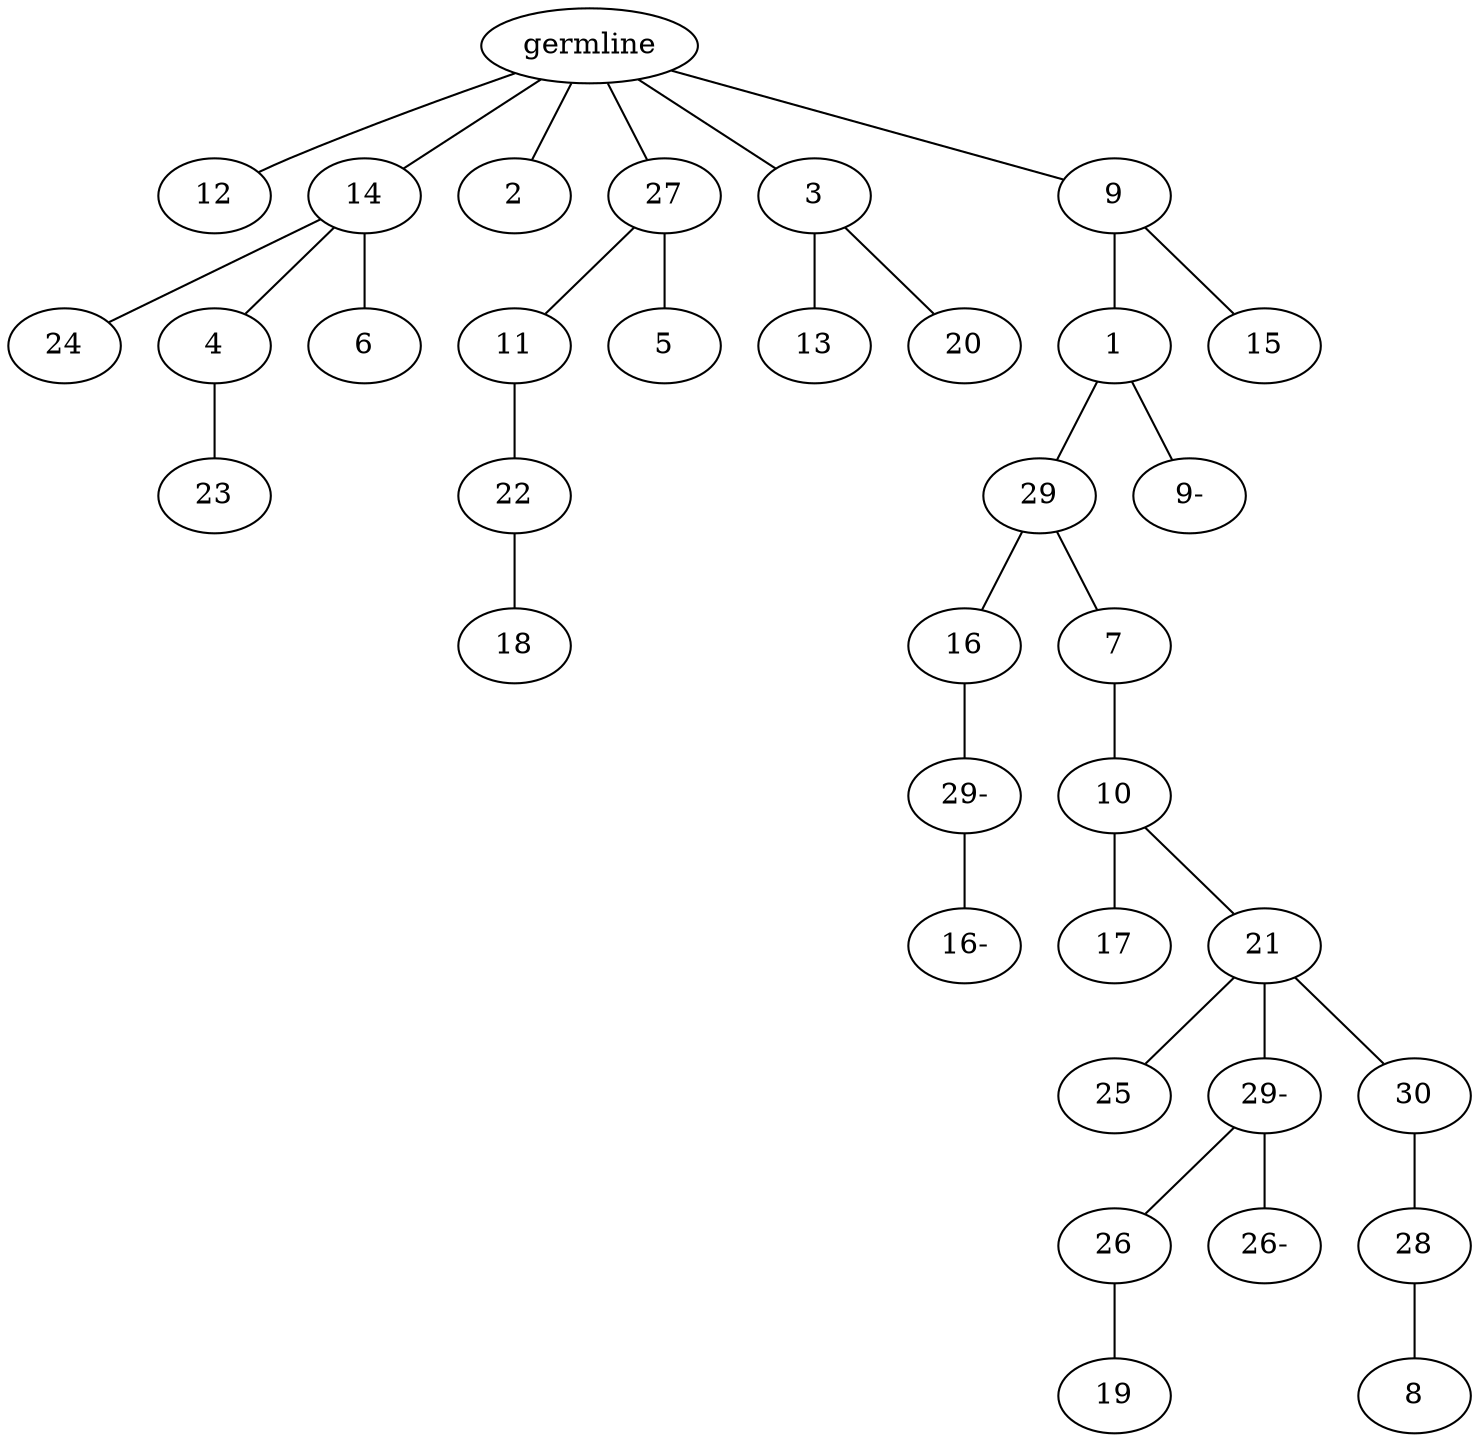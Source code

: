 graph tree {
    "139622898561232" [label="germline"];
    "139622898536944" [label="12"];
    "139622898539728" [label="14"];
    "139622898537952" [label="24"];
    "139622886925936" [label="4"];
    "139622886926128" [label="23"];
    "139622886925840" [label="6"];
    "139622898539008" [label="2"];
    "139622886924544" [label="27"];
    "139622886926224" [label="11"];
    "139622886925600" [label="22"];
    "139622886924880" [label="18"];
    "139622886924736" [label="5"];
    "139622886926560" [label="3"];
    "139622886924784" [label="13"];
    "139622886926656" [label="20"];
    "139622886925312" [label="9"];
    "139622886927040" [label="1"];
    "139622886926176" [label="29"];
    "139622886928000" [label="16"];
    "139622886928144" [label="29-"];
    "139622886924688" [label="16-"];
    "139622886925120" [label="7"];
    "139622886925168" [label="10"];
    "139622886925408" [label="17"];
    "139622886914032" [label="21"];
    "139622886915856" [label="25"];
    "139622886915616" [label="29-"];
    "139622886913888" [label="26"];
    "139622886928336" [label="19"];
    "139622886914944" [label="26-"];
    "139622886913984" [label="30"];
    "139622886914416" [label="28"];
    "139622886912976" [label="8"];
    "139622886928096" [label="9-"];
    "139622886925216" [label="15"];
    "139622898561232" -- "139622898536944";
    "139622898561232" -- "139622898539728";
    "139622898561232" -- "139622898539008";
    "139622898561232" -- "139622886924544";
    "139622898561232" -- "139622886926560";
    "139622898561232" -- "139622886925312";
    "139622898539728" -- "139622898537952";
    "139622898539728" -- "139622886925936";
    "139622898539728" -- "139622886925840";
    "139622886925936" -- "139622886926128";
    "139622886924544" -- "139622886926224";
    "139622886924544" -- "139622886924736";
    "139622886926224" -- "139622886925600";
    "139622886925600" -- "139622886924880";
    "139622886926560" -- "139622886924784";
    "139622886926560" -- "139622886926656";
    "139622886925312" -- "139622886927040";
    "139622886925312" -- "139622886925216";
    "139622886927040" -- "139622886926176";
    "139622886927040" -- "139622886928096";
    "139622886926176" -- "139622886928000";
    "139622886926176" -- "139622886925120";
    "139622886928000" -- "139622886928144";
    "139622886928144" -- "139622886924688";
    "139622886925120" -- "139622886925168";
    "139622886925168" -- "139622886925408";
    "139622886925168" -- "139622886914032";
    "139622886914032" -- "139622886915856";
    "139622886914032" -- "139622886915616";
    "139622886914032" -- "139622886913984";
    "139622886915616" -- "139622886913888";
    "139622886915616" -- "139622886914944";
    "139622886913888" -- "139622886928336";
    "139622886913984" -- "139622886914416";
    "139622886914416" -- "139622886912976";
}

